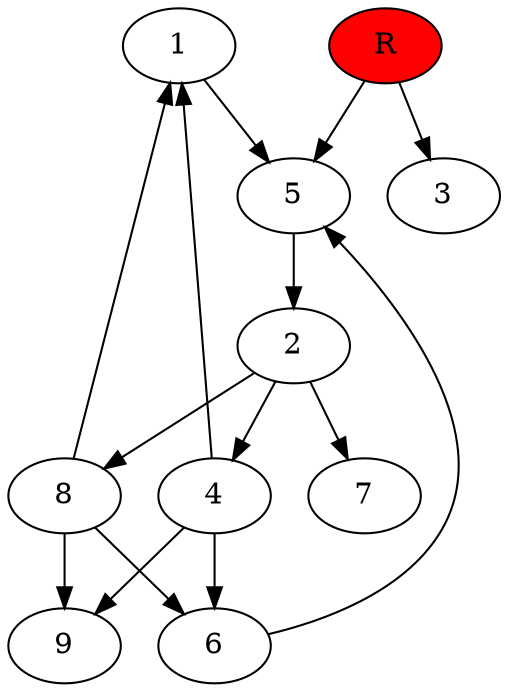 digraph prb13684 {
	1
	2
	3
	4
	5
	6
	7
	8
	R [fillcolor="#ff0000" style=filled]
	1 -> 5
	2 -> 4
	2 -> 7
	2 -> 8
	4 -> 1
	4 -> 6
	4 -> 9
	5 -> 2
	6 -> 5
	8 -> 1
	8 -> 6
	8 -> 9
	R -> 3
	R -> 5
}

